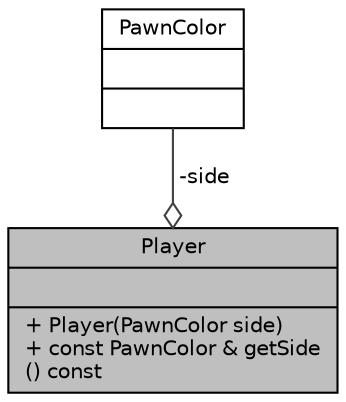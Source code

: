 digraph "Player"
{
 // LATEX_PDF_SIZE
  bgcolor="transparent";
  edge [fontname="Helvetica",fontsize="10",labelfontname="Helvetica",labelfontsize="10"];
  node [fontname="Helvetica",fontsize="10",shape=record];
  Node1 [label="{Player\n||+  Player(PawnColor side)\l+ const PawnColor & getSide\l() const\l}",height=0.2,width=0.4,color="black", fillcolor="grey75", style="filled", fontcolor="black",tooltip=" "];
  Node2 -> Node1 [color="grey25",fontsize="10",style="solid",label=" -side" ,arrowhead="odiamond",fontname="Helvetica"];
  Node2 [label="{PawnColor\n||}",height=0.2,width=0.4,color="black",tooltip=" "];
}
